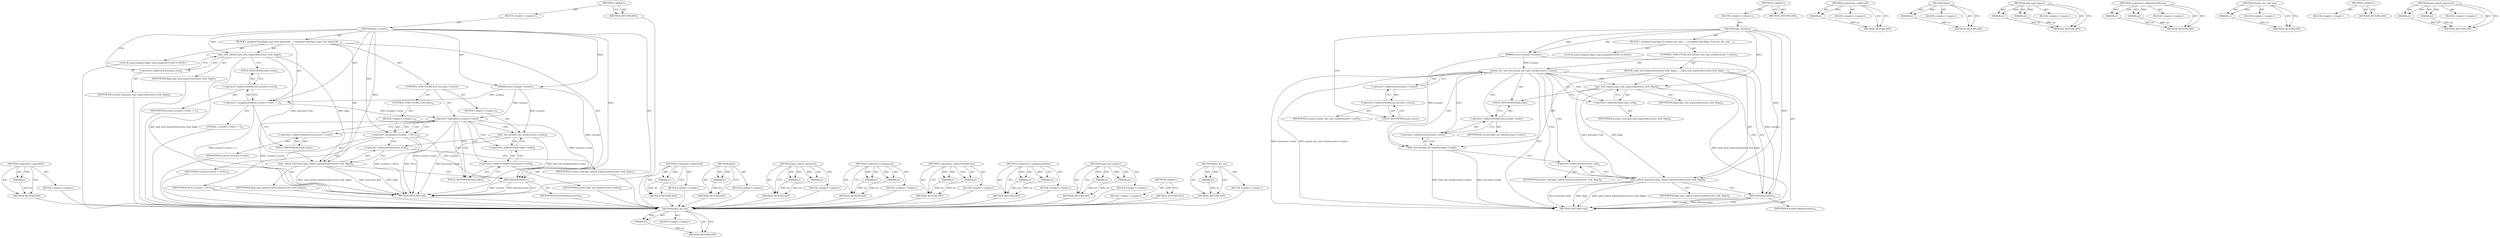digraph "hlist_del_init" {
vulnerable_71 [label=<(METHOD,hlist_del_init)>];
vulnerable_72 [label=<(PARAM,p1)>];
vulnerable_73 [label=<(BLOCK,&lt;empty&gt;,&lt;empty&gt;)>];
vulnerable_74 [label=<(METHOD_RETURN,ANY)>];
vulnerable_6 [label=<(METHOD,&lt;global&gt;)<SUB>1</SUB>>];
vulnerable_7 [label=<(BLOCK,&lt;empty&gt;,&lt;empty&gt;)<SUB>1</SUB>>];
vulnerable_8 [label=<(METHOD,put_ucounts)<SUB>1</SUB>>];
vulnerable_9 [label=<(PARAM,struct ucounts *ucounts)<SUB>1</SUB>>];
vulnerable_10 [label=<(BLOCK,{
 	unsigned long flags;
 
	if (atomic_dec_and_...,{
 	unsigned long flags;
 
	if (atomic_dec_and_...)<SUB>2</SUB>>];
vulnerable_11 [label="<(LOCAL,long unsigned flags: long unsigned)<SUB>3</SUB>>"];
vulnerable_12 [label=<(CONTROL_STRUCTURE,IF,if (atomic_dec_and_test(&amp;ucounts-&gt;count)))<SUB>5</SUB>>];
vulnerable_13 [label=<(atomic_dec_and_test,atomic_dec_and_test(&amp;ucounts-&gt;count))<SUB>5</SUB>>];
vulnerable_14 [label=<(&lt;operator&gt;.addressOf,&amp;ucounts-&gt;count)<SUB>5</SUB>>];
vulnerable_15 [label=<(&lt;operator&gt;.indirectFieldAccess,ucounts-&gt;count)<SUB>5</SUB>>];
vulnerable_16 [label=<(IDENTIFIER,ucounts,atomic_dec_and_test(&amp;ucounts-&gt;count))<SUB>5</SUB>>];
vulnerable_17 [label=<(FIELD_IDENTIFIER,count,count)<SUB>5</SUB>>];
vulnerable_18 [label=<(BLOCK,{
		spin_lock_irqsave(&amp;ucounts_lock, flags);
 	...,{
		spin_lock_irqsave(&amp;ucounts_lock, flags);
 	...)<SUB>5</SUB>>];
vulnerable_19 [label=<(spin_lock_irqsave,spin_lock_irqsave(&amp;ucounts_lock, flags))<SUB>6</SUB>>];
vulnerable_20 [label=<(&lt;operator&gt;.addressOf,&amp;ucounts_lock)<SUB>6</SUB>>];
vulnerable_21 [label=<(IDENTIFIER,ucounts_lock,spin_lock_irqsave(&amp;ucounts_lock, flags))<SUB>6</SUB>>];
vulnerable_22 [label=<(IDENTIFIER,flags,spin_lock_irqsave(&amp;ucounts_lock, flags))<SUB>6</SUB>>];
vulnerable_23 [label=<(hlist_del_init,hlist_del_init(&amp;ucounts-&gt;node))<SUB>7</SUB>>];
vulnerable_24 [label=<(&lt;operator&gt;.addressOf,&amp;ucounts-&gt;node)<SUB>7</SUB>>];
vulnerable_25 [label=<(&lt;operator&gt;.indirectFieldAccess,ucounts-&gt;node)<SUB>7</SUB>>];
vulnerable_26 [label=<(IDENTIFIER,ucounts,hlist_del_init(&amp;ucounts-&gt;node))<SUB>7</SUB>>];
vulnerable_27 [label=<(FIELD_IDENTIFIER,node,node)<SUB>7</SUB>>];
vulnerable_28 [label=<(spin_unlock_irqrestore,spin_unlock_irqrestore(&amp;ucounts_lock, flags))<SUB>8</SUB>>];
vulnerable_29 [label=<(&lt;operator&gt;.addressOf,&amp;ucounts_lock)<SUB>8</SUB>>];
vulnerable_30 [label=<(IDENTIFIER,ucounts_lock,spin_unlock_irqrestore(&amp;ucounts_lock, flags))<SUB>8</SUB>>];
vulnerable_31 [label=<(IDENTIFIER,flags,spin_unlock_irqrestore(&amp;ucounts_lock, flags))<SUB>8</SUB>>];
vulnerable_32 [label=<(kfree,kfree(ucounts))<SUB>10</SUB>>];
vulnerable_33 [label=<(IDENTIFIER,ucounts,kfree(ucounts))<SUB>10</SUB>>];
vulnerable_34 [label=<(METHOD_RETURN,void)<SUB>1</SUB>>];
vulnerable_36 [label=<(METHOD_RETURN,ANY)<SUB>1</SUB>>];
vulnerable_57 [label=<(METHOD,&lt;operator&gt;.addressOf)>];
vulnerable_58 [label=<(PARAM,p1)>];
vulnerable_59 [label=<(BLOCK,&lt;empty&gt;,&lt;empty&gt;)>];
vulnerable_60 [label=<(METHOD_RETURN,ANY)>];
vulnerable_80 [label=<(METHOD,kfree)>];
vulnerable_81 [label=<(PARAM,p1)>];
vulnerable_82 [label=<(BLOCK,&lt;empty&gt;,&lt;empty&gt;)>];
vulnerable_83 [label=<(METHOD_RETURN,ANY)>];
vulnerable_66 [label=<(METHOD,spin_lock_irqsave)>];
vulnerable_67 [label=<(PARAM,p1)>];
vulnerable_68 [label=<(PARAM,p2)>];
vulnerable_69 [label=<(BLOCK,&lt;empty&gt;,&lt;empty&gt;)>];
vulnerable_70 [label=<(METHOD_RETURN,ANY)>];
vulnerable_61 [label=<(METHOD,&lt;operator&gt;.indirectFieldAccess)>];
vulnerable_62 [label=<(PARAM,p1)>];
vulnerable_63 [label=<(PARAM,p2)>];
vulnerable_64 [label=<(BLOCK,&lt;empty&gt;,&lt;empty&gt;)>];
vulnerable_65 [label=<(METHOD_RETURN,ANY)>];
vulnerable_53 [label=<(METHOD,atomic_dec_and_test)>];
vulnerable_54 [label=<(PARAM,p1)>];
vulnerable_55 [label=<(BLOCK,&lt;empty&gt;,&lt;empty&gt;)>];
vulnerable_56 [label=<(METHOD_RETURN,ANY)>];
vulnerable_47 [label=<(METHOD,&lt;global&gt;)<SUB>1</SUB>>];
vulnerable_48 [label=<(BLOCK,&lt;empty&gt;,&lt;empty&gt;)>];
vulnerable_49 [label=<(METHOD_RETURN,ANY)>];
vulnerable_75 [label=<(METHOD,spin_unlock_irqrestore)>];
vulnerable_76 [label=<(PARAM,p1)>];
vulnerable_77 [label=<(PARAM,p2)>];
vulnerable_78 [label=<(BLOCK,&lt;empty&gt;,&lt;empty&gt;)>];
vulnerable_79 [label=<(METHOD_RETURN,ANY)>];
fixed_83 [label=<(METHOD,&lt;operator&gt;.logicalNot)>];
fixed_84 [label=<(PARAM,p1)>];
fixed_85 [label=<(BLOCK,&lt;empty&gt;,&lt;empty&gt;)>];
fixed_86 [label=<(METHOD_RETURN,ANY)>];
fixed_6 [label=<(METHOD,&lt;global&gt;)<SUB>1</SUB>>];
fixed_7 [label=<(BLOCK,&lt;empty&gt;,&lt;empty&gt;)<SUB>1</SUB>>];
fixed_8 [label=<(METHOD,put_ucounts)<SUB>1</SUB>>];
fixed_9 [label=<(PARAM,struct ucounts *ucounts)<SUB>1</SUB>>];
fixed_10 [label=<(BLOCK,{
 	unsigned long flags;
 
	spin_lock_irqsave(&amp;...,{
 	unsigned long flags;
 
	spin_lock_irqsave(&amp;...)<SUB>2</SUB>>];
fixed_11 [label="<(LOCAL,long unsigned flags: long unsigned)<SUB>3</SUB>>"];
fixed_12 [label=<(spin_lock_irqsave,spin_lock_irqsave(&amp;ucounts_lock, flags))<SUB>5</SUB>>];
fixed_13 [label=<(&lt;operator&gt;.addressOf,&amp;ucounts_lock)<SUB>5</SUB>>];
fixed_14 [label=<(IDENTIFIER,ucounts_lock,spin_lock_irqsave(&amp;ucounts_lock, flags))<SUB>5</SUB>>];
fixed_15 [label=<(IDENTIFIER,flags,spin_lock_irqsave(&amp;ucounts_lock, flags))<SUB>5</SUB>>];
fixed_16 [label=<(&lt;operator&gt;.assignmentMinus,ucounts-&gt;count -= 1)<SUB>6</SUB>>];
fixed_17 [label=<(&lt;operator&gt;.indirectFieldAccess,ucounts-&gt;count)<SUB>6</SUB>>];
fixed_18 [label=<(IDENTIFIER,ucounts,ucounts-&gt;count -= 1)<SUB>6</SUB>>];
fixed_19 [label=<(FIELD_IDENTIFIER,count,count)<SUB>6</SUB>>];
fixed_20 [label=<(LITERAL,1,ucounts-&gt;count -= 1)<SUB>6</SUB>>];
fixed_21 [label=<(CONTROL_STRUCTURE,IF,if (!ucounts-&gt;count))<SUB>7</SUB>>];
fixed_22 [label=<(&lt;operator&gt;.logicalNot,!ucounts-&gt;count)<SUB>7</SUB>>];
fixed_23 [label=<(&lt;operator&gt;.indirectFieldAccess,ucounts-&gt;count)<SUB>7</SUB>>];
fixed_24 [label=<(IDENTIFIER,ucounts,!ucounts-&gt;count)<SUB>7</SUB>>];
fixed_25 [label=<(FIELD_IDENTIFIER,count,count)<SUB>7</SUB>>];
fixed_26 [label=<(BLOCK,&lt;empty&gt;,&lt;empty&gt;)<SUB>8</SUB>>];
fixed_27 [label=<(hlist_del_init,hlist_del_init(&amp;ucounts-&gt;node))<SUB>8</SUB>>];
fixed_28 [label=<(&lt;operator&gt;.addressOf,&amp;ucounts-&gt;node)<SUB>8</SUB>>];
fixed_29 [label=<(&lt;operator&gt;.indirectFieldAccess,ucounts-&gt;node)<SUB>8</SUB>>];
fixed_30 [label=<(IDENTIFIER,ucounts,hlist_del_init(&amp;ucounts-&gt;node))<SUB>8</SUB>>];
fixed_31 [label=<(FIELD_IDENTIFIER,node,node)<SUB>8</SUB>>];
fixed_32 [label=<(CONTROL_STRUCTURE,ELSE,else)<SUB>10</SUB>>];
fixed_33 [label=<(BLOCK,&lt;empty&gt;,&lt;empty&gt;)<SUB>10</SUB>>];
fixed_34 [label=<(&lt;operator&gt;.assignment,ucounts = NULL)<SUB>10</SUB>>];
fixed_35 [label=<(IDENTIFIER,ucounts,ucounts = NULL)<SUB>10</SUB>>];
fixed_36 [label=<(IDENTIFIER,NULL,ucounts = NULL)<SUB>10</SUB>>];
fixed_37 [label=<(spin_unlock_irqrestore,spin_unlock_irqrestore(&amp;ucounts_lock, flags))<SUB>11</SUB>>];
fixed_38 [label=<(&lt;operator&gt;.addressOf,&amp;ucounts_lock)<SUB>11</SUB>>];
fixed_39 [label=<(IDENTIFIER,ucounts_lock,spin_unlock_irqrestore(&amp;ucounts_lock, flags))<SUB>11</SUB>>];
fixed_40 [label=<(IDENTIFIER,flags,spin_unlock_irqrestore(&amp;ucounts_lock, flags))<SUB>11</SUB>>];
fixed_41 [label=<(kfree,kfree(ucounts))<SUB>13</SUB>>];
fixed_42 [label=<(IDENTIFIER,ucounts,kfree(ucounts))<SUB>13</SUB>>];
fixed_43 [label=<(METHOD_RETURN,void)<SUB>1</SUB>>];
fixed_45 [label=<(METHOD_RETURN,ANY)<SUB>1</SUB>>];
fixed_69 [label=<(METHOD,&lt;operator&gt;.addressOf)>];
fixed_70 [label=<(PARAM,p1)>];
fixed_71 [label=<(BLOCK,&lt;empty&gt;,&lt;empty&gt;)>];
fixed_72 [label=<(METHOD_RETURN,ANY)>];
fixed_101 [label=<(METHOD,kfree)>];
fixed_102 [label=<(PARAM,p1)>];
fixed_103 [label=<(BLOCK,&lt;empty&gt;,&lt;empty&gt;)>];
fixed_104 [label=<(METHOD_RETURN,ANY)>];
fixed_96 [label=<(METHOD,spin_unlock_irqrestore)>];
fixed_97 [label=<(PARAM,p1)>];
fixed_98 [label=<(PARAM,p2)>];
fixed_99 [label=<(BLOCK,&lt;empty&gt;,&lt;empty&gt;)>];
fixed_100 [label=<(METHOD_RETURN,ANY)>];
fixed_91 [label=<(METHOD,&lt;operator&gt;.assignment)>];
fixed_92 [label=<(PARAM,p1)>];
fixed_93 [label=<(PARAM,p2)>];
fixed_94 [label=<(BLOCK,&lt;empty&gt;,&lt;empty&gt;)>];
fixed_95 [label=<(METHOD_RETURN,ANY)>];
fixed_78 [label=<(METHOD,&lt;operator&gt;.indirectFieldAccess)>];
fixed_79 [label=<(PARAM,p1)>];
fixed_80 [label=<(PARAM,p2)>];
fixed_81 [label=<(BLOCK,&lt;empty&gt;,&lt;empty&gt;)>];
fixed_82 [label=<(METHOD_RETURN,ANY)>];
fixed_73 [label=<(METHOD,&lt;operator&gt;.assignmentMinus)>];
fixed_74 [label=<(PARAM,p1)>];
fixed_75 [label=<(PARAM,p2)>];
fixed_76 [label=<(BLOCK,&lt;empty&gt;,&lt;empty&gt;)>];
fixed_77 [label=<(METHOD_RETURN,ANY)>];
fixed_64 [label=<(METHOD,spin_lock_irqsave)>];
fixed_65 [label=<(PARAM,p1)>];
fixed_66 [label=<(PARAM,p2)>];
fixed_67 [label=<(BLOCK,&lt;empty&gt;,&lt;empty&gt;)>];
fixed_68 [label=<(METHOD_RETURN,ANY)>];
fixed_58 [label=<(METHOD,&lt;global&gt;)<SUB>1</SUB>>];
fixed_59 [label=<(BLOCK,&lt;empty&gt;,&lt;empty&gt;)>];
fixed_60 [label=<(METHOD_RETURN,ANY)>];
fixed_87 [label=<(METHOD,hlist_del_init)>];
fixed_88 [label=<(PARAM,p1)>];
fixed_89 [label=<(BLOCK,&lt;empty&gt;,&lt;empty&gt;)>];
fixed_90 [label=<(METHOD_RETURN,ANY)>];
vulnerable_71 -> vulnerable_72  [key=0, label="AST: "];
vulnerable_71 -> vulnerable_72  [key=1, label="DDG: "];
vulnerable_71 -> vulnerable_73  [key=0, label="AST: "];
vulnerable_71 -> vulnerable_74  [key=0, label="AST: "];
vulnerable_71 -> vulnerable_74  [key=1, label="CFG: "];
vulnerable_72 -> vulnerable_74  [key=0, label="DDG: p1"];
vulnerable_6 -> vulnerable_7  [key=0, label="AST: "];
vulnerable_6 -> vulnerable_36  [key=0, label="AST: "];
vulnerable_6 -> vulnerable_36  [key=1, label="CFG: "];
vulnerable_7 -> vulnerable_8  [key=0, label="AST: "];
vulnerable_8 -> vulnerable_9  [key=0, label="AST: "];
vulnerable_8 -> vulnerable_9  [key=1, label="DDG: "];
vulnerable_8 -> vulnerable_10  [key=0, label="AST: "];
vulnerable_8 -> vulnerable_34  [key=0, label="AST: "];
vulnerable_8 -> vulnerable_17  [key=0, label="CFG: "];
vulnerable_8 -> vulnerable_19  [key=0, label="DDG: "];
vulnerable_8 -> vulnerable_28  [key=0, label="DDG: "];
vulnerable_8 -> vulnerable_32  [key=0, label="DDG: "];
vulnerable_9 -> vulnerable_13  [key=0, label="DDG: ucounts"];
vulnerable_9 -> vulnerable_23  [key=0, label="DDG: ucounts"];
vulnerable_9 -> vulnerable_32  [key=0, label="DDG: ucounts"];
vulnerable_10 -> vulnerable_11  [key=0, label="AST: "];
vulnerable_10 -> vulnerable_12  [key=0, label="AST: "];
vulnerable_12 -> vulnerable_13  [key=0, label="AST: "];
vulnerable_12 -> vulnerable_18  [key=0, label="AST: "];
vulnerable_13 -> vulnerable_14  [key=0, label="AST: "];
vulnerable_13 -> vulnerable_34  [key=0, label="CFG: "];
vulnerable_13 -> vulnerable_34  [key=1, label="DDG: &amp;ucounts-&gt;count"];
vulnerable_13 -> vulnerable_34  [key=2, label="DDG: atomic_dec_and_test(&amp;ucounts-&gt;count)"];
vulnerable_13 -> vulnerable_20  [key=0, label="CFG: "];
vulnerable_13 -> vulnerable_20  [key=1, label="CDG: "];
vulnerable_13 -> vulnerable_24  [key=0, label="CDG: "];
vulnerable_13 -> vulnerable_29  [key=0, label="CDG: "];
vulnerable_13 -> vulnerable_32  [key=0, label="CDG: "];
vulnerable_13 -> vulnerable_23  [key=0, label="CDG: "];
vulnerable_13 -> vulnerable_19  [key=0, label="CDG: "];
vulnerable_13 -> vulnerable_28  [key=0, label="CDG: "];
vulnerable_13 -> vulnerable_25  [key=0, label="CDG: "];
vulnerable_13 -> vulnerable_27  [key=0, label="CDG: "];
vulnerable_14 -> vulnerable_15  [key=0, label="AST: "];
vulnerable_14 -> vulnerable_13  [key=0, label="CFG: "];
vulnerable_15 -> vulnerable_16  [key=0, label="AST: "];
vulnerable_15 -> vulnerable_17  [key=0, label="AST: "];
vulnerable_15 -> vulnerable_14  [key=0, label="CFG: "];
vulnerable_17 -> vulnerable_15  [key=0, label="CFG: "];
vulnerable_18 -> vulnerable_19  [key=0, label="AST: "];
vulnerable_18 -> vulnerable_23  [key=0, label="AST: "];
vulnerable_18 -> vulnerable_28  [key=0, label="AST: "];
vulnerable_18 -> vulnerable_32  [key=0, label="AST: "];
vulnerable_19 -> vulnerable_20  [key=0, label="AST: "];
vulnerable_19 -> vulnerable_22  [key=0, label="AST: "];
vulnerable_19 -> vulnerable_27  [key=0, label="CFG: "];
vulnerable_19 -> vulnerable_34  [key=0, label="DDG: spin_lock_irqsave(&amp;ucounts_lock, flags)"];
vulnerable_19 -> vulnerable_28  [key=0, label="DDG: &amp;ucounts_lock"];
vulnerable_19 -> vulnerable_28  [key=1, label="DDG: flags"];
vulnerable_20 -> vulnerable_21  [key=0, label="AST: "];
vulnerable_20 -> vulnerable_19  [key=0, label="CFG: "];
vulnerable_23 -> vulnerable_24  [key=0, label="AST: "];
vulnerable_23 -> vulnerable_29  [key=0, label="CFG: "];
vulnerable_23 -> vulnerable_34  [key=0, label="DDG: &amp;ucounts-&gt;node"];
vulnerable_23 -> vulnerable_34  [key=1, label="DDG: hlist_del_init(&amp;ucounts-&gt;node)"];
vulnerable_24 -> vulnerable_25  [key=0, label="AST: "];
vulnerable_24 -> vulnerable_23  [key=0, label="CFG: "];
vulnerable_25 -> vulnerable_26  [key=0, label="AST: "];
vulnerable_25 -> vulnerable_27  [key=0, label="AST: "];
vulnerable_25 -> vulnerable_24  [key=0, label="CFG: "];
vulnerable_27 -> vulnerable_25  [key=0, label="CFG: "];
vulnerable_28 -> vulnerable_29  [key=0, label="AST: "];
vulnerable_28 -> vulnerable_31  [key=0, label="AST: "];
vulnerable_28 -> vulnerable_32  [key=0, label="CFG: "];
vulnerable_28 -> vulnerable_34  [key=0, label="DDG: &amp;ucounts_lock"];
vulnerable_28 -> vulnerable_34  [key=1, label="DDG: flags"];
vulnerable_28 -> vulnerable_34  [key=2, label="DDG: spin_unlock_irqrestore(&amp;ucounts_lock, flags)"];
vulnerable_29 -> vulnerable_30  [key=0, label="AST: "];
vulnerable_29 -> vulnerable_28  [key=0, label="CFG: "];
vulnerable_32 -> vulnerable_33  [key=0, label="AST: "];
vulnerable_32 -> vulnerable_34  [key=0, label="CFG: "];
vulnerable_32 -> vulnerable_34  [key=1, label="DDG: ucounts"];
vulnerable_32 -> vulnerable_34  [key=2, label="DDG: kfree(ucounts)"];
vulnerable_57 -> vulnerable_58  [key=0, label="AST: "];
vulnerable_57 -> vulnerable_58  [key=1, label="DDG: "];
vulnerable_57 -> vulnerable_59  [key=0, label="AST: "];
vulnerable_57 -> vulnerable_60  [key=0, label="AST: "];
vulnerable_57 -> vulnerable_60  [key=1, label="CFG: "];
vulnerable_58 -> vulnerable_60  [key=0, label="DDG: p1"];
vulnerable_80 -> vulnerable_81  [key=0, label="AST: "];
vulnerable_80 -> vulnerable_81  [key=1, label="DDG: "];
vulnerable_80 -> vulnerable_82  [key=0, label="AST: "];
vulnerable_80 -> vulnerable_83  [key=0, label="AST: "];
vulnerable_80 -> vulnerable_83  [key=1, label="CFG: "];
vulnerable_81 -> vulnerable_83  [key=0, label="DDG: p1"];
vulnerable_66 -> vulnerable_67  [key=0, label="AST: "];
vulnerable_66 -> vulnerable_67  [key=1, label="DDG: "];
vulnerable_66 -> vulnerable_69  [key=0, label="AST: "];
vulnerable_66 -> vulnerable_68  [key=0, label="AST: "];
vulnerable_66 -> vulnerable_68  [key=1, label="DDG: "];
vulnerable_66 -> vulnerable_70  [key=0, label="AST: "];
vulnerable_66 -> vulnerable_70  [key=1, label="CFG: "];
vulnerable_67 -> vulnerable_70  [key=0, label="DDG: p1"];
vulnerable_68 -> vulnerable_70  [key=0, label="DDG: p2"];
vulnerable_61 -> vulnerable_62  [key=0, label="AST: "];
vulnerable_61 -> vulnerable_62  [key=1, label="DDG: "];
vulnerable_61 -> vulnerable_64  [key=0, label="AST: "];
vulnerable_61 -> vulnerable_63  [key=0, label="AST: "];
vulnerable_61 -> vulnerable_63  [key=1, label="DDG: "];
vulnerable_61 -> vulnerable_65  [key=0, label="AST: "];
vulnerable_61 -> vulnerable_65  [key=1, label="CFG: "];
vulnerable_62 -> vulnerable_65  [key=0, label="DDG: p1"];
vulnerable_63 -> vulnerable_65  [key=0, label="DDG: p2"];
vulnerable_53 -> vulnerable_54  [key=0, label="AST: "];
vulnerable_53 -> vulnerable_54  [key=1, label="DDG: "];
vulnerable_53 -> vulnerable_55  [key=0, label="AST: "];
vulnerable_53 -> vulnerable_56  [key=0, label="AST: "];
vulnerable_53 -> vulnerable_56  [key=1, label="CFG: "];
vulnerable_54 -> vulnerable_56  [key=0, label="DDG: p1"];
vulnerable_47 -> vulnerable_48  [key=0, label="AST: "];
vulnerable_47 -> vulnerable_49  [key=0, label="AST: "];
vulnerable_47 -> vulnerable_49  [key=1, label="CFG: "];
vulnerable_75 -> vulnerable_76  [key=0, label="AST: "];
vulnerable_75 -> vulnerable_76  [key=1, label="DDG: "];
vulnerable_75 -> vulnerable_78  [key=0, label="AST: "];
vulnerable_75 -> vulnerable_77  [key=0, label="AST: "];
vulnerable_75 -> vulnerable_77  [key=1, label="DDG: "];
vulnerable_75 -> vulnerable_79  [key=0, label="AST: "];
vulnerable_75 -> vulnerable_79  [key=1, label="CFG: "];
vulnerable_76 -> vulnerable_79  [key=0, label="DDG: p1"];
vulnerable_77 -> vulnerable_79  [key=0, label="DDG: p2"];
fixed_83 -> fixed_84  [key=0, label="AST: "];
fixed_83 -> fixed_84  [key=1, label="DDG: "];
fixed_83 -> fixed_85  [key=0, label="AST: "];
fixed_83 -> fixed_86  [key=0, label="AST: "];
fixed_83 -> fixed_86  [key=1, label="CFG: "];
fixed_84 -> fixed_86  [key=0, label="DDG: p1"];
fixed_85 -> vulnerable_71  [key=0];
fixed_86 -> vulnerable_71  [key=0];
fixed_6 -> fixed_7  [key=0, label="AST: "];
fixed_6 -> fixed_45  [key=0, label="AST: "];
fixed_6 -> fixed_45  [key=1, label="CFG: "];
fixed_7 -> fixed_8  [key=0, label="AST: "];
fixed_8 -> fixed_9  [key=0, label="AST: "];
fixed_8 -> fixed_9  [key=1, label="DDG: "];
fixed_8 -> fixed_10  [key=0, label="AST: "];
fixed_8 -> fixed_43  [key=0, label="AST: "];
fixed_8 -> fixed_13  [key=0, label="CFG: "];
fixed_8 -> fixed_16  [key=0, label="DDG: "];
fixed_8 -> fixed_12  [key=0, label="DDG: "];
fixed_8 -> fixed_37  [key=0, label="DDG: "];
fixed_8 -> fixed_41  [key=0, label="DDG: "];
fixed_8 -> fixed_34  [key=0, label="DDG: "];
fixed_9 -> fixed_16  [key=0, label="DDG: ucounts"];
fixed_9 -> fixed_41  [key=0, label="DDG: ucounts"];
fixed_9 -> fixed_22  [key=0, label="DDG: ucounts"];
fixed_9 -> fixed_27  [key=0, label="DDG: ucounts"];
fixed_10 -> fixed_11  [key=0, label="AST: "];
fixed_10 -> fixed_12  [key=0, label="AST: "];
fixed_10 -> fixed_16  [key=0, label="AST: "];
fixed_10 -> fixed_21  [key=0, label="AST: "];
fixed_10 -> fixed_37  [key=0, label="AST: "];
fixed_10 -> fixed_41  [key=0, label="AST: "];
fixed_11 -> vulnerable_71  [key=0];
fixed_12 -> fixed_13  [key=0, label="AST: "];
fixed_12 -> fixed_15  [key=0, label="AST: "];
fixed_12 -> fixed_19  [key=0, label="CFG: "];
fixed_12 -> fixed_43  [key=0, label="DDG: spin_lock_irqsave(&amp;ucounts_lock, flags)"];
fixed_12 -> fixed_37  [key=0, label="DDG: &amp;ucounts_lock"];
fixed_12 -> fixed_37  [key=1, label="DDG: flags"];
fixed_13 -> fixed_14  [key=0, label="AST: "];
fixed_13 -> fixed_12  [key=0, label="CFG: "];
fixed_14 -> vulnerable_71  [key=0];
fixed_15 -> vulnerable_71  [key=0];
fixed_16 -> fixed_17  [key=0, label="AST: "];
fixed_16 -> fixed_20  [key=0, label="AST: "];
fixed_16 -> fixed_25  [key=0, label="CFG: "];
fixed_16 -> fixed_43  [key=0, label="DDG: ucounts-&gt;count -= 1"];
fixed_16 -> fixed_22  [key=0, label="DDG: ucounts-&gt;count"];
fixed_17 -> fixed_18  [key=0, label="AST: "];
fixed_17 -> fixed_19  [key=0, label="AST: "];
fixed_17 -> fixed_16  [key=0, label="CFG: "];
fixed_18 -> vulnerable_71  [key=0];
fixed_19 -> fixed_17  [key=0, label="CFG: "];
fixed_20 -> vulnerable_71  [key=0];
fixed_21 -> fixed_22  [key=0, label="AST: "];
fixed_21 -> fixed_26  [key=0, label="AST: "];
fixed_21 -> fixed_32  [key=0, label="AST: "];
fixed_22 -> fixed_23  [key=0, label="AST: "];
fixed_22 -> fixed_31  [key=0, label="CFG: "];
fixed_22 -> fixed_31  [key=1, label="CDG: "];
fixed_22 -> fixed_34  [key=0, label="CFG: "];
fixed_22 -> fixed_34  [key=1, label="CDG: "];
fixed_22 -> fixed_43  [key=0, label="DDG: ucounts-&gt;count"];
fixed_22 -> fixed_43  [key=1, label="DDG: !ucounts-&gt;count"];
fixed_22 -> fixed_41  [key=0, label="DDG: ucounts-&gt;count"];
fixed_22 -> fixed_29  [key=0, label="CDG: "];
fixed_22 -> fixed_28  [key=0, label="CDG: "];
fixed_22 -> fixed_27  [key=0, label="CDG: "];
fixed_23 -> fixed_24  [key=0, label="AST: "];
fixed_23 -> fixed_25  [key=0, label="AST: "];
fixed_23 -> fixed_22  [key=0, label="CFG: "];
fixed_24 -> vulnerable_71  [key=0];
fixed_25 -> fixed_23  [key=0, label="CFG: "];
fixed_26 -> fixed_27  [key=0, label="AST: "];
fixed_27 -> fixed_28  [key=0, label="AST: "];
fixed_27 -> fixed_38  [key=0, label="CFG: "];
fixed_27 -> fixed_43  [key=0, label="DDG: &amp;ucounts-&gt;node"];
fixed_27 -> fixed_43  [key=1, label="DDG: hlist_del_init(&amp;ucounts-&gt;node)"];
fixed_28 -> fixed_29  [key=0, label="AST: "];
fixed_28 -> fixed_27  [key=0, label="CFG: "];
fixed_29 -> fixed_30  [key=0, label="AST: "];
fixed_29 -> fixed_31  [key=0, label="AST: "];
fixed_29 -> fixed_28  [key=0, label="CFG: "];
fixed_30 -> vulnerable_71  [key=0];
fixed_31 -> fixed_29  [key=0, label="CFG: "];
fixed_32 -> fixed_33  [key=0, label="AST: "];
fixed_33 -> fixed_34  [key=0, label="AST: "];
fixed_34 -> fixed_35  [key=0, label="AST: "];
fixed_34 -> fixed_36  [key=0, label="AST: "];
fixed_34 -> fixed_38  [key=0, label="CFG: "];
fixed_34 -> fixed_43  [key=0, label="DDG: ucounts = NULL"];
fixed_34 -> fixed_43  [key=1, label="DDG: NULL"];
fixed_34 -> fixed_41  [key=0, label="DDG: ucounts"];
fixed_35 -> vulnerable_71  [key=0];
fixed_36 -> vulnerable_71  [key=0];
fixed_37 -> fixed_38  [key=0, label="AST: "];
fixed_37 -> fixed_40  [key=0, label="AST: "];
fixed_37 -> fixed_41  [key=0, label="CFG: "];
fixed_37 -> fixed_43  [key=0, label="DDG: &amp;ucounts_lock"];
fixed_37 -> fixed_43  [key=1, label="DDG: flags"];
fixed_37 -> fixed_43  [key=2, label="DDG: spin_unlock_irqrestore(&amp;ucounts_lock, flags)"];
fixed_38 -> fixed_39  [key=0, label="AST: "];
fixed_38 -> fixed_37  [key=0, label="CFG: "];
fixed_39 -> vulnerable_71  [key=0];
fixed_40 -> vulnerable_71  [key=0];
fixed_41 -> fixed_42  [key=0, label="AST: "];
fixed_41 -> fixed_43  [key=0, label="CFG: "];
fixed_41 -> fixed_43  [key=1, label="DDG: ucounts"];
fixed_41 -> fixed_43  [key=2, label="DDG: kfree(ucounts)"];
fixed_42 -> vulnerable_71  [key=0];
fixed_43 -> vulnerable_71  [key=0];
fixed_45 -> vulnerable_71  [key=0];
fixed_69 -> fixed_70  [key=0, label="AST: "];
fixed_69 -> fixed_70  [key=1, label="DDG: "];
fixed_69 -> fixed_71  [key=0, label="AST: "];
fixed_69 -> fixed_72  [key=0, label="AST: "];
fixed_69 -> fixed_72  [key=1, label="CFG: "];
fixed_70 -> fixed_72  [key=0, label="DDG: p1"];
fixed_71 -> vulnerable_71  [key=0];
fixed_72 -> vulnerable_71  [key=0];
fixed_101 -> fixed_102  [key=0, label="AST: "];
fixed_101 -> fixed_102  [key=1, label="DDG: "];
fixed_101 -> fixed_103  [key=0, label="AST: "];
fixed_101 -> fixed_104  [key=0, label="AST: "];
fixed_101 -> fixed_104  [key=1, label="CFG: "];
fixed_102 -> fixed_104  [key=0, label="DDG: p1"];
fixed_103 -> vulnerable_71  [key=0];
fixed_104 -> vulnerable_71  [key=0];
fixed_96 -> fixed_97  [key=0, label="AST: "];
fixed_96 -> fixed_97  [key=1, label="DDG: "];
fixed_96 -> fixed_99  [key=0, label="AST: "];
fixed_96 -> fixed_98  [key=0, label="AST: "];
fixed_96 -> fixed_98  [key=1, label="DDG: "];
fixed_96 -> fixed_100  [key=0, label="AST: "];
fixed_96 -> fixed_100  [key=1, label="CFG: "];
fixed_97 -> fixed_100  [key=0, label="DDG: p1"];
fixed_98 -> fixed_100  [key=0, label="DDG: p2"];
fixed_99 -> vulnerable_71  [key=0];
fixed_100 -> vulnerable_71  [key=0];
fixed_91 -> fixed_92  [key=0, label="AST: "];
fixed_91 -> fixed_92  [key=1, label="DDG: "];
fixed_91 -> fixed_94  [key=0, label="AST: "];
fixed_91 -> fixed_93  [key=0, label="AST: "];
fixed_91 -> fixed_93  [key=1, label="DDG: "];
fixed_91 -> fixed_95  [key=0, label="AST: "];
fixed_91 -> fixed_95  [key=1, label="CFG: "];
fixed_92 -> fixed_95  [key=0, label="DDG: p1"];
fixed_93 -> fixed_95  [key=0, label="DDG: p2"];
fixed_94 -> vulnerable_71  [key=0];
fixed_95 -> vulnerable_71  [key=0];
fixed_78 -> fixed_79  [key=0, label="AST: "];
fixed_78 -> fixed_79  [key=1, label="DDG: "];
fixed_78 -> fixed_81  [key=0, label="AST: "];
fixed_78 -> fixed_80  [key=0, label="AST: "];
fixed_78 -> fixed_80  [key=1, label="DDG: "];
fixed_78 -> fixed_82  [key=0, label="AST: "];
fixed_78 -> fixed_82  [key=1, label="CFG: "];
fixed_79 -> fixed_82  [key=0, label="DDG: p1"];
fixed_80 -> fixed_82  [key=0, label="DDG: p2"];
fixed_81 -> vulnerable_71  [key=0];
fixed_82 -> vulnerable_71  [key=0];
fixed_73 -> fixed_74  [key=0, label="AST: "];
fixed_73 -> fixed_74  [key=1, label="DDG: "];
fixed_73 -> fixed_76  [key=0, label="AST: "];
fixed_73 -> fixed_75  [key=0, label="AST: "];
fixed_73 -> fixed_75  [key=1, label="DDG: "];
fixed_73 -> fixed_77  [key=0, label="AST: "];
fixed_73 -> fixed_77  [key=1, label="CFG: "];
fixed_74 -> fixed_77  [key=0, label="DDG: p1"];
fixed_75 -> fixed_77  [key=0, label="DDG: p2"];
fixed_76 -> vulnerable_71  [key=0];
fixed_77 -> vulnerable_71  [key=0];
fixed_64 -> fixed_65  [key=0, label="AST: "];
fixed_64 -> fixed_65  [key=1, label="DDG: "];
fixed_64 -> fixed_67  [key=0, label="AST: "];
fixed_64 -> fixed_66  [key=0, label="AST: "];
fixed_64 -> fixed_66  [key=1, label="DDG: "];
fixed_64 -> fixed_68  [key=0, label="AST: "];
fixed_64 -> fixed_68  [key=1, label="CFG: "];
fixed_65 -> fixed_68  [key=0, label="DDG: p1"];
fixed_66 -> fixed_68  [key=0, label="DDG: p2"];
fixed_67 -> vulnerable_71  [key=0];
fixed_68 -> vulnerable_71  [key=0];
fixed_58 -> fixed_59  [key=0, label="AST: "];
fixed_58 -> fixed_60  [key=0, label="AST: "];
fixed_58 -> fixed_60  [key=1, label="CFG: "];
fixed_59 -> vulnerable_71  [key=0];
fixed_60 -> vulnerable_71  [key=0];
fixed_87 -> fixed_88  [key=0, label="AST: "];
fixed_87 -> fixed_88  [key=1, label="DDG: "];
fixed_87 -> fixed_89  [key=0, label="AST: "];
fixed_87 -> fixed_90  [key=0, label="AST: "];
fixed_87 -> fixed_90  [key=1, label="CFG: "];
fixed_88 -> fixed_90  [key=0, label="DDG: p1"];
fixed_89 -> vulnerable_71  [key=0];
fixed_90 -> vulnerable_71  [key=0];
}
